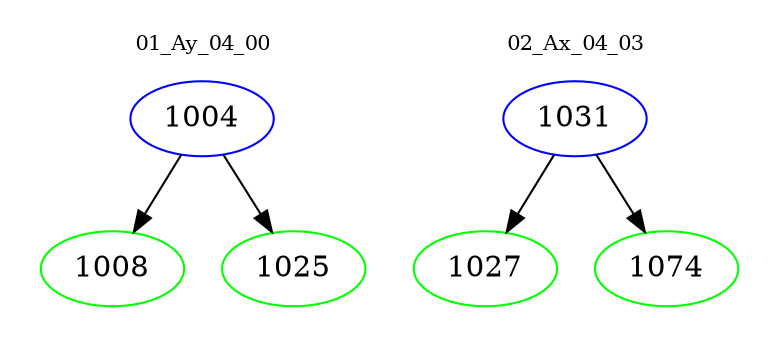 digraph{
subgraph cluster_0 {
color = white
label = "01_Ay_04_00";
fontsize=10;
T0_1004 [label="1004", color="blue"]
T0_1004 -> T0_1008 [color="black"]
T0_1008 [label="1008", color="green"]
T0_1004 -> T0_1025 [color="black"]
T0_1025 [label="1025", color="green"]
}
subgraph cluster_1 {
color = white
label = "02_Ax_04_03";
fontsize=10;
T1_1031 [label="1031", color="blue"]
T1_1031 -> T1_1027 [color="black"]
T1_1027 [label="1027", color="green"]
T1_1031 -> T1_1074 [color="black"]
T1_1074 [label="1074", color="green"]
}
}
